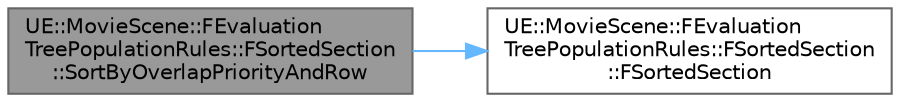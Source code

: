 digraph "UE::MovieScene::FEvaluationTreePopulationRules::FSortedSection::SortByOverlapPriorityAndRow"
{
 // INTERACTIVE_SVG=YES
 // LATEX_PDF_SIZE
  bgcolor="transparent";
  edge [fontname=Helvetica,fontsize=10,labelfontname=Helvetica,labelfontsize=10];
  node [fontname=Helvetica,fontsize=10,shape=box,height=0.2,width=0.4];
  rankdir="LR";
  Node1 [id="Node000001",label="UE::MovieScene::FEvaluation\lTreePopulationRules::FSortedSection\l::SortByOverlapPriorityAndRow",height=0.2,width=0.4,color="gray40", fillcolor="grey60", style="filled", fontcolor="black",tooltip=" "];
  Node1 -> Node2 [id="edge1_Node000001_Node000002",color="steelblue1",style="solid",tooltip=" "];
  Node2 [id="Node000002",label="UE::MovieScene::FEvaluation\lTreePopulationRules::FSortedSection\l::FSortedSection",height=0.2,width=0.4,color="grey40", fillcolor="white", style="filled",URL="$d6/d81/structUE_1_1MovieScene_1_1FEvaluationTreePopulationRules_1_1FSortedSection.html#a1833b71b9a620a0fba1bcfe30546286e",tooltip=" "];
}
